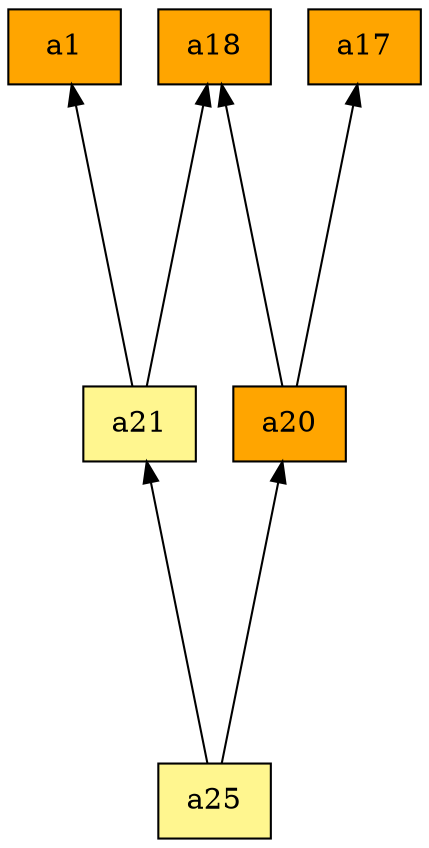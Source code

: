 digraph G {
rankdir=BT;ranksep="2.0";
"a1" [shape=record,fillcolor=orange,style=filled,label="{a1}"];
"a25" [shape=record,fillcolor=khaki1,style=filled,label="{a25}"];
"a18" [shape=record,fillcolor=orange,style=filled,label="{a18}"];
"a21" [shape=record,fillcolor=khaki1,style=filled,label="{a21}"];
"a20" [shape=record,fillcolor=orange,style=filled,label="{a20}"];
"a17" [shape=record,fillcolor=orange,style=filled,label="{a17}"];
"a25" -> "a20"
"a25" -> "a21"
"a21" -> "a1"
"a21" -> "a18"
"a20" -> "a18"
"a20" -> "a17"
}